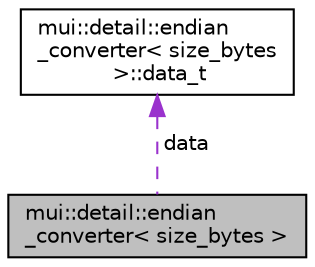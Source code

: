 digraph "mui::detail::endian_converter&lt; size_bytes &gt;"
{
 // LATEX_PDF_SIZE
  edge [fontname="Helvetica",fontsize="10",labelfontname="Helvetica",labelfontsize="10"];
  node [fontname="Helvetica",fontsize="10",shape=record];
  Node1 [label="mui::detail::endian\l_converter\< size_bytes \>",height=0.2,width=0.4,color="black", fillcolor="grey75", style="filled", fontcolor="black",tooltip=" "];
  Node2 -> Node1 [dir="back",color="darkorchid3",fontsize="10",style="dashed",label=" data" ,fontname="Helvetica"];
  Node2 [label="mui::detail::endian\l_converter\< size_bytes\l \>::data_t",height=0.2,width=0.4,color="black", fillcolor="white", style="filled",URL="$unionmui_1_1detail_1_1endian__converter_1_1data__t.html",tooltip=" "];
}

